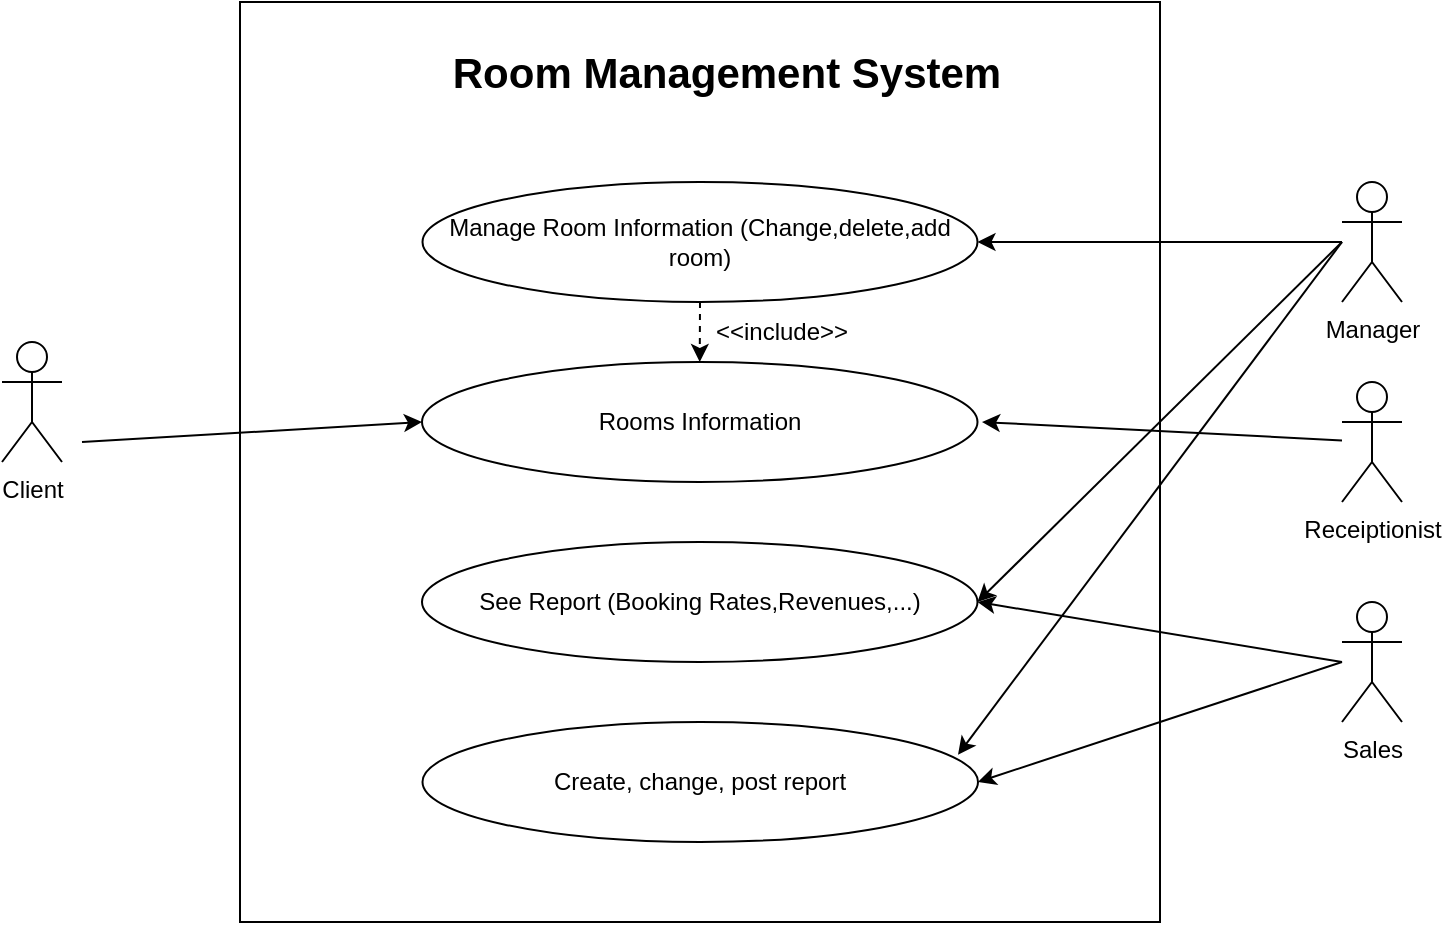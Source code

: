 <mxfile version="22.1.5" type="github">
  <diagram id="R2lEEEUBdFMjLlhIrx00" name="Page-1">
    <mxGraphModel dx="1050" dy="534" grid="1" gridSize="10" guides="1" tooltips="1" connect="1" arrows="1" fold="1" page="1" pageScale="1" pageWidth="850" pageHeight="1100" math="0" shadow="0" extFonts="Permanent Marker^https://fonts.googleapis.com/css?family=Permanent+Marker">
      <root>
        <mxCell id="0" />
        <mxCell id="1" parent="0" />
        <mxCell id="e2z9AnGuoBhqK3iURth1-1" value="" style="whiteSpace=wrap;html=1;aspect=fixed;" parent="1" vertex="1">
          <mxGeometry x="199" y="120" width="460" height="460" as="geometry" />
        </mxCell>
        <mxCell id="e2z9AnGuoBhqK3iURth1-2" value="Manage Room Information (Change,delete,add room)" style="ellipse;whiteSpace=wrap;html=1;" parent="1" vertex="1">
          <mxGeometry x="290.25" y="210" width="277.5" height="60" as="geometry" />
        </mxCell>
        <mxCell id="e2z9AnGuoBhqK3iURth1-5" value="Room Management System" style="text;html=1;strokeColor=none;fillColor=none;align=center;verticalAlign=middle;whiteSpace=wrap;rounded=0;fontSize=21;fontStyle=1" parent="1" vertex="1">
          <mxGeometry x="300" y="120" width="285" height="70" as="geometry" />
        </mxCell>
        <mxCell id="e2z9AnGuoBhqK3iURth1-6" value="Create, change, post report" style="ellipse;whiteSpace=wrap;html=1;" parent="1" vertex="1">
          <mxGeometry x="290.25" y="480" width="277.75" height="60" as="geometry" />
        </mxCell>
        <mxCell id="e2z9AnGuoBhqK3iURth1-7" value="Rooms Information" style="ellipse;whiteSpace=wrap;html=1;" parent="1" vertex="1">
          <mxGeometry x="290" y="300" width="277.75" height="60" as="geometry" />
        </mxCell>
        <mxCell id="e2z9AnGuoBhqK3iURth1-8" value="Client" style="shape=umlActor;verticalLabelPosition=bottom;verticalAlign=top;html=1;outlineConnect=0;" parent="1" vertex="1">
          <mxGeometry x="80" y="290" width="30" height="60" as="geometry" />
        </mxCell>
        <mxCell id="e2z9AnGuoBhqK3iURth1-10" value="Manager" style="shape=umlActor;verticalLabelPosition=bottom;verticalAlign=top;html=1;outlineConnect=0;" parent="1" vertex="1">
          <mxGeometry x="750" y="210" width="30" height="60" as="geometry" />
        </mxCell>
        <mxCell id="e2z9AnGuoBhqK3iURth1-13" value="" style="endArrow=classic;html=1;rounded=0;entryX=0;entryY=0.5;entryDx=0;entryDy=0;" parent="1" target="e2z9AnGuoBhqK3iURth1-7" edge="1">
          <mxGeometry width="50" height="50" relative="1" as="geometry">
            <mxPoint x="120" y="340" as="sourcePoint" />
            <mxPoint x="293.029" y="313.769" as="targetPoint" />
            <Array as="points" />
          </mxGeometry>
        </mxCell>
        <mxCell id="e2z9AnGuoBhqK3iURth1-14" value="See Report (Booking Rates,Revenues,...)" style="ellipse;whiteSpace=wrap;html=1;" parent="1" vertex="1">
          <mxGeometry x="290" y="390" width="277.75" height="60" as="geometry" />
        </mxCell>
        <mxCell id="e2z9AnGuoBhqK3iURth1-15" value="" style="endArrow=classic;html=1;rounded=0;entryX=1;entryY=0.5;entryDx=0;entryDy=0;" parent="1" target="e2z9AnGuoBhqK3iURth1-14" edge="1">
          <mxGeometry width="50" height="50" relative="1" as="geometry">
            <mxPoint x="750" y="240" as="sourcePoint" />
            <mxPoint x="750" y="380" as="targetPoint" />
          </mxGeometry>
        </mxCell>
        <mxCell id="e2z9AnGuoBhqK3iURth1-18" value="" style="endArrow=classic;html=1;rounded=0;entryX=1;entryY=0.5;entryDx=0;entryDy=0;" parent="1" target="e2z9AnGuoBhqK3iURth1-2" edge="1" source="e2z9AnGuoBhqK3iURth1-10">
          <mxGeometry width="50" height="50" relative="1" as="geometry">
            <mxPoint x="730" y="330" as="sourcePoint" />
            <mxPoint x="750" y="265" as="targetPoint" />
          </mxGeometry>
        </mxCell>
        <mxCell id="7CYWwQ2UIybb2pVKdkN6-1" value="Receiptionist" style="shape=umlActor;verticalLabelPosition=bottom;verticalAlign=top;html=1;outlineConnect=0;" vertex="1" parent="1">
          <mxGeometry x="750" y="310" width="30" height="60" as="geometry" />
        </mxCell>
        <mxCell id="7CYWwQ2UIybb2pVKdkN6-4" value="" style="endArrow=classic;html=1;rounded=0;" edge="1" parent="1" source="7CYWwQ2UIybb2pVKdkN6-1">
          <mxGeometry width="50" height="50" relative="1" as="geometry">
            <mxPoint x="730" y="510" as="sourcePoint" />
            <mxPoint x="570" y="330" as="targetPoint" />
          </mxGeometry>
        </mxCell>
        <mxCell id="7CYWwQ2UIybb2pVKdkN6-18" value="" style="endArrow=classic;html=1;rounded=0;dashed=1;" edge="1" parent="1" source="e2z9AnGuoBhqK3iURth1-2" target="e2z9AnGuoBhqK3iURth1-7">
          <mxGeometry width="50" height="50" relative="1" as="geometry">
            <mxPoint x="400" y="400" as="sourcePoint" />
            <mxPoint x="450" y="350" as="targetPoint" />
          </mxGeometry>
        </mxCell>
        <mxCell id="7CYWwQ2UIybb2pVKdkN6-19" value="&amp;lt;&amp;lt;include&amp;gt;&amp;gt;" style="text;html=1;strokeColor=none;fillColor=none;align=center;verticalAlign=middle;whiteSpace=wrap;rounded=0;" vertex="1" parent="1">
          <mxGeometry x="440" y="270" width="60" height="30" as="geometry" />
        </mxCell>
        <mxCell id="7CYWwQ2UIybb2pVKdkN6-21" value="Sales" style="shape=umlActor;verticalLabelPosition=bottom;verticalAlign=top;html=1;outlineConnect=0;" vertex="1" parent="1">
          <mxGeometry x="750" y="420" width="30" height="60" as="geometry" />
        </mxCell>
        <mxCell id="7CYWwQ2UIybb2pVKdkN6-22" value="" style="endArrow=classic;html=1;rounded=0;entryX=1;entryY=0.5;entryDx=0;entryDy=0;" edge="1" parent="1" target="e2z9AnGuoBhqK3iURth1-6">
          <mxGeometry width="50" height="50" relative="1" as="geometry">
            <mxPoint x="750" y="450" as="sourcePoint" />
            <mxPoint x="450" y="350" as="targetPoint" />
          </mxGeometry>
        </mxCell>
        <mxCell id="7CYWwQ2UIybb2pVKdkN6-23" value="" style="endArrow=classic;html=1;rounded=0;entryX=0.964;entryY=0.273;entryDx=0;entryDy=0;entryPerimeter=0;" edge="1" parent="1" target="e2z9AnGuoBhqK3iURth1-6">
          <mxGeometry width="50" height="50" relative="1" as="geometry">
            <mxPoint x="750" y="240" as="sourcePoint" />
            <mxPoint x="450" y="350" as="targetPoint" />
          </mxGeometry>
        </mxCell>
        <mxCell id="7CYWwQ2UIybb2pVKdkN6-24" value="" style="endArrow=classic;html=1;rounded=0;entryX=1;entryY=0.5;entryDx=0;entryDy=0;" edge="1" parent="1" target="e2z9AnGuoBhqK3iURth1-14">
          <mxGeometry width="50" height="50" relative="1" as="geometry">
            <mxPoint x="750" y="450" as="sourcePoint" />
            <mxPoint x="450" y="350" as="targetPoint" />
          </mxGeometry>
        </mxCell>
      </root>
    </mxGraphModel>
  </diagram>
</mxfile>
